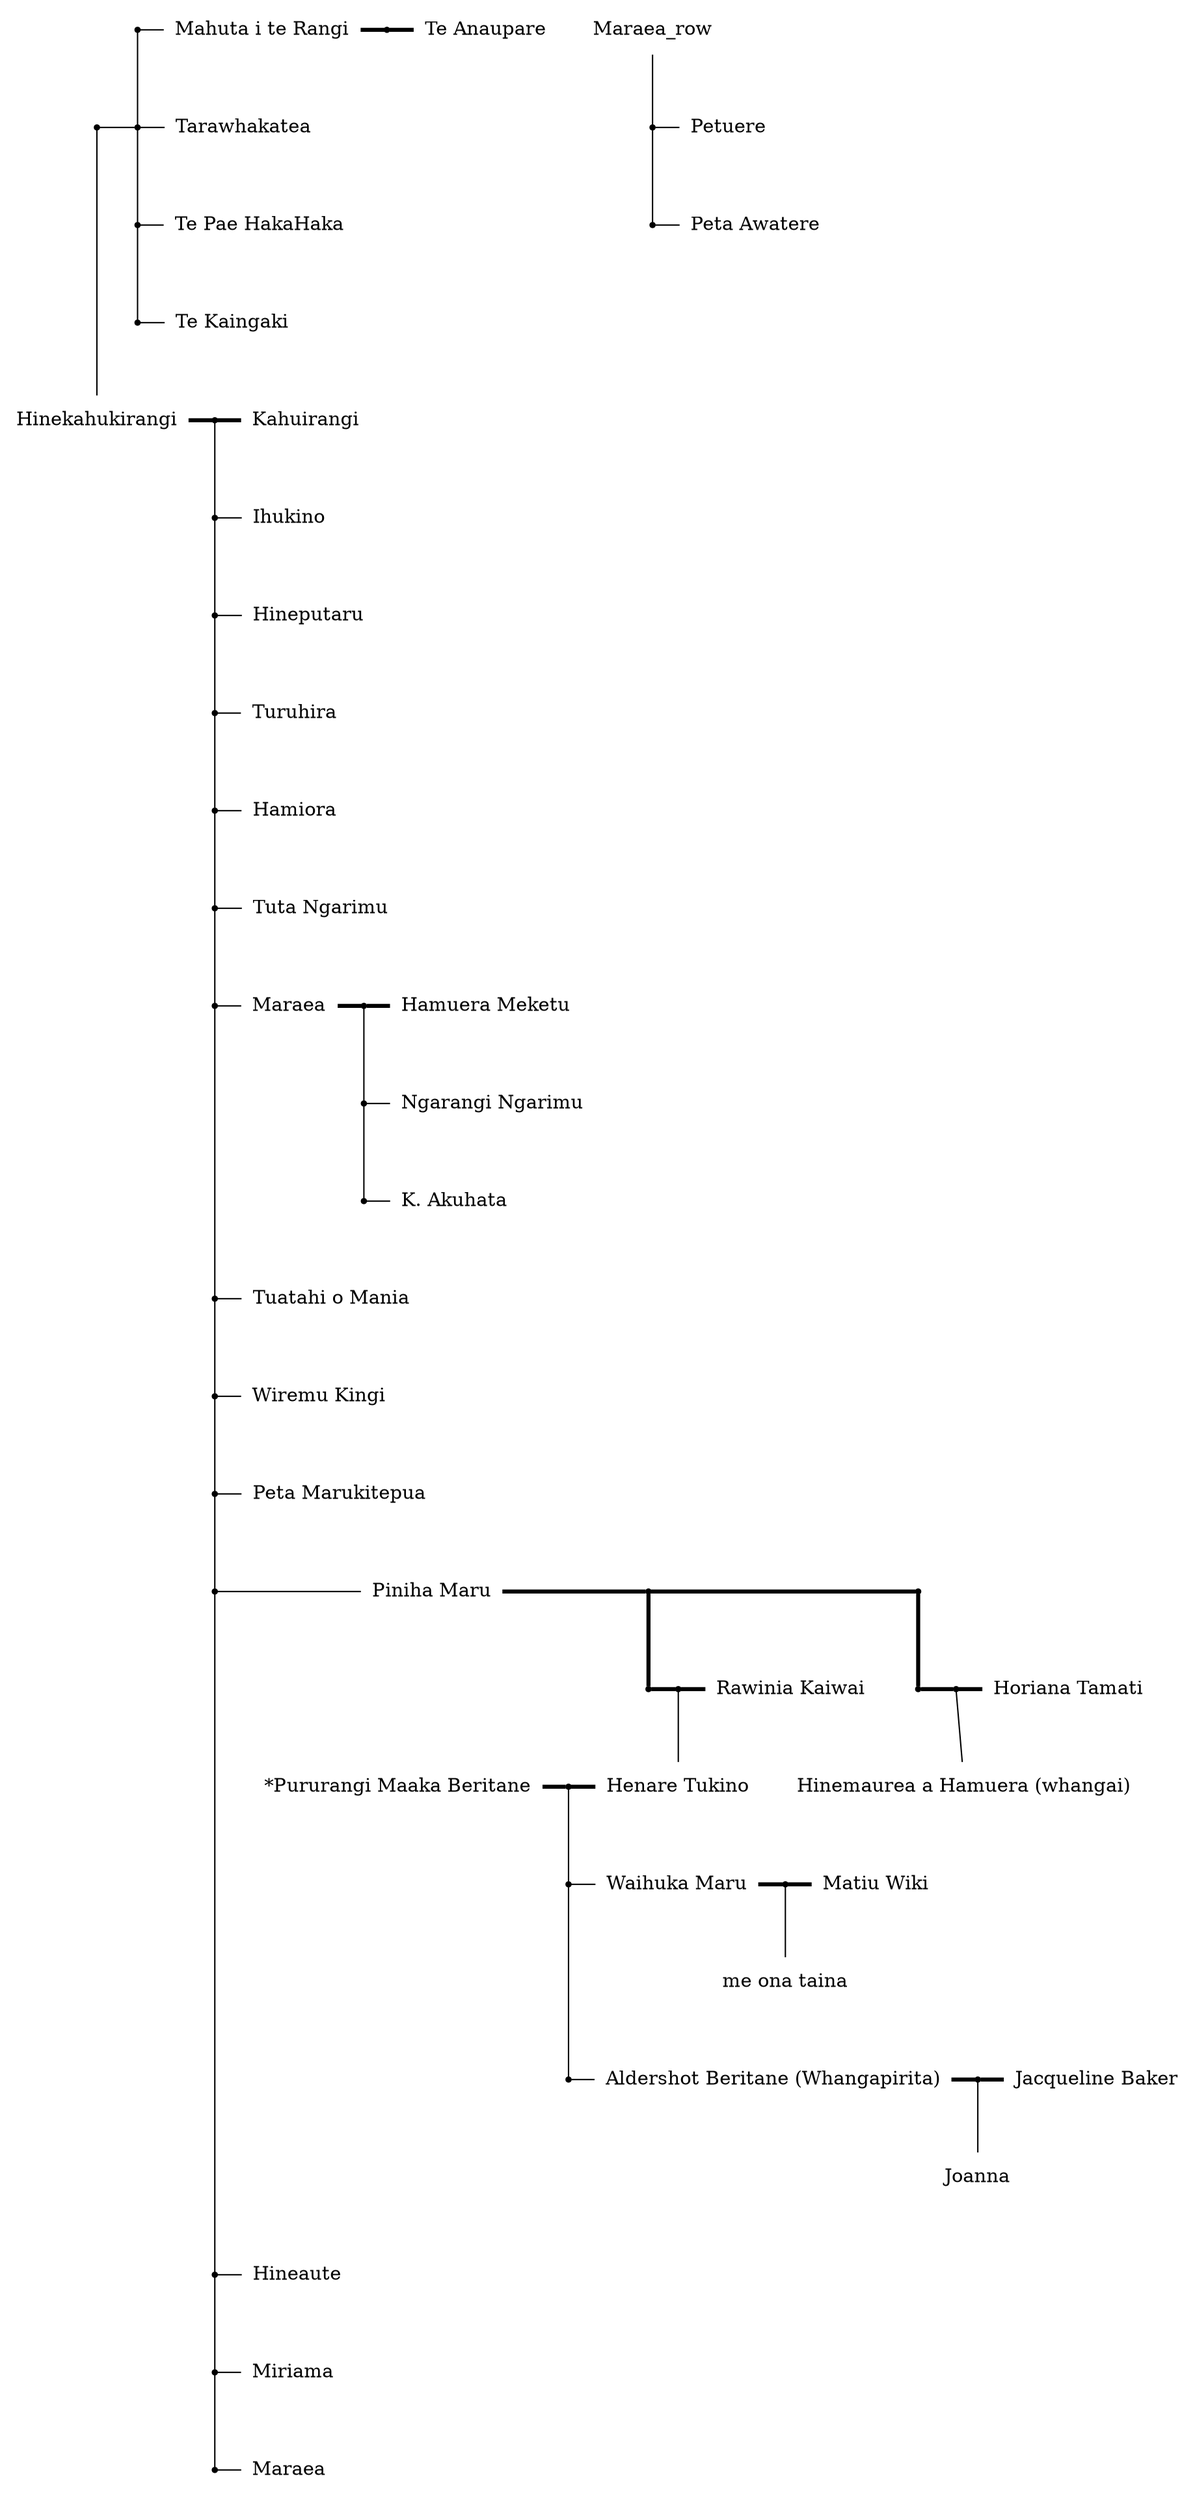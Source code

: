 graph page8a {
    node [shape=plaintext];

    MahutaiteRangi_row [shape=point, label=""];
    MahutaiteRangi [label="Mahuta i te Rangi"];
    MahutaiteRangi_row -- MahutaiteRangi;
    { rank=same; MahutaiteRangi_row; MahutaiteRangi; }

    TeAnaupare [label="Te Anaupare"];
    MahutaiteRangi_TeAnaupare [shape=point, label=""];
    MahutaiteRangi -- MahutaiteRangi_TeAnaupare -- TeAnaupare[penwidth=3];
    {rank=same; MahutaiteRangi; MahutaiteRangi_TeAnaupare; TeAnaupare;}

    Tarawhakatea_row [shape=point, label=""];
    Tarawhakatea [label="Tarawhakatea"];
    Tarawhakatea_row -- Tarawhakatea;
    { rank=same; Tarawhakatea_row; Tarawhakatea; }

    MahutaiteRangi_row -- Tarawhakatea_row;

    TePaeHakaHaka_row [shape=point, label=""];
    TePaeHakaHaka [label="Te Pae HakaHaka"];
    TePaeHakaHaka_row -- TePaeHakaHaka;
    { rank=same; TePaeHakaHaka_row; TePaeHakaHaka; }

    Tarawhakatea_row -- TePaeHakaHaka_row[weight=10];

    TeKaingaki_row [shape=point, label=""];
    TeKaingaki [label="Te Kaingaki"];
    TeKaingaki_row -- TeKaingaki;
    { rank=same; TeKaingaki_row; TeKaingaki; }

    TePaeHakaHaka_row -- TeKaingaki_row;

    Hinekahukirangi_branch [shape=point, label=""];
    {rank=same; Tarawhakatea_row; Hinekahukirangi_branch;}
    Hinekahukirangi;
    Hinekahukirangi_branch -- Hinekahukirangi[minlen=3, weight=10];
    
    Hinekahukirangi_branch -- Tarawhakatea_row;

    Hinekahukirangi_Kahuirangi [shape=point, label=""];
    Kahuirangi;
    Hinekahukirangi -- Hinekahukirangi_Kahuirangi -- Kahuirangi[penwidth=3];
    {rank=same; Hinekahukirangi; Hinekahukirangi_Kahuirangi; Kahuirangi;}

    Ihukino_row [shape=point, label=""];
    Ihukino [label="Ihukino"];
    Ihukino_row -- Ihukino;
    { rank=same; Ihukino_row; Ihukino; }

    Hinekahukirangi_Kahuirangi -- Ihukino_row;

    Hineputaru_row [shape=point, label=""];
    Hineputaru [label="Hineputaru"];
    Hineputaru_row -- Hineputaru;
    { rank=same; Hineputaru_row; Hineputaru; }

    Ihukino_row -- Hineputaru_row;

    Turuhira_row [shape=point, label=""];
    Turuhira [label="Turuhira"];
    Turuhira_row -- Turuhira;
    { rank=same; Turuhira_row; Turuhira; }

    Hineputaru_row -- Turuhira_row;

    Hamiora_row [shape=point, label=""];
    Hamiora [label="Hamiora"];
    Hamiora_row -- Hamiora;
    { rank=same; Hamiora_row; Hamiora; }

    Turuhira_row -- Hamiora_row;

    TutaNgarimu_row [shape=point, label=""];
    TutaNgarimu [label="Tuta Ngarimu"];
    TutaNgarimu_row -- TutaNgarimu;
    { rank=same; TutaNgarimu_row; TutaNgarimu; }

    Hamiora_row -- TutaNgarimu_row;

    Maraea_0_row [shape=point, label=""];
    Maraea_0 [label="Maraea"];
    Maraea_0_row -- Maraea_0;
    { rank=same; Maraea_0_row; Maraea_0; }

    TutaNgarimu_row -- Maraea_0_row;

    HamueraMeketu [label="Hamuera Meketu"];
    Maraea_HamueraMeketu [shape=point, label=""];
    Maraea_0 -- Maraea_HamueraMeketu -- HamueraMeketu[penwidth=3];
    {rank=same; Maraea_0; Maraea_HamueraMeketu; HamueraMeketu;}

    NgarangiNgarimu_row [shape=point, label=""];
    NgarangiNgarimu [label="Ngarangi Ngarimu"];
    NgarangiNgarimu_row -- NgarangiNgarimu;
    { rank=same; NgarangiNgarimu_row; NgarangiNgarimu; }

    Maraea_HamueraMeketu -- NgarangiNgarimu_row;

    KAkuhata_row [shape=point, label=""];
    KAkuhata [label="K. Akuhata"];
    KAkuhata_row -- KAkuhata;
    { rank=same; KAkuhata_row; KAkuhata; }

    NgarangiNgarimu_row -- KAkuhata_row;

    TuatahiOMania_row [shape=point, label=""];
    TuatahiOMania [label="Tuatahi o Mania"];
    TuatahiOMania_row -- TuatahiOMania;
    { rank=same; TuatahiOMania_row; TuatahiOMania; }

    Maraea_0_row -- TuatahiOMania_row[minlen=3];

    WiremuKingi_row [shape=point, label=""];
    WiremuKingi [label="Wiremu Kingi"];
    WiremuKingi_row -- WiremuKingi;
    { rank=same; WiremuKingi_row; WiremuKingi; }

    TuatahiOMania_row -- WiremuKingi_row;

    PetaMarukitepua_row [shape=point, label=""];
    PetaMarukitepua [label="Peta Marukitepua"];
    PetaMarukitepua_row -- PetaMarukitepua;
    { rank=same; PetaMarukitepua_row; PetaMarukitepua; }

    WiremuKingi_row -- PetaMarukitepua_row;

    PinihaMaru_row [shape=point, label=""];
    PinihaMaru [label="Piniha Maru"];
    PinihaMaru_row -- PinihaMaru;
    { rank=same; PinihaMaru_row; PinihaMaru; }

    PetaMarukitepua_row -- PinihaMaru_row;

    PinihaMaru_RawiniaKaiwai_marriage_branch [shape=point, label=""];
    PinihaMaru -- PinihaMaru_RawiniaKaiwai_marriage_branch[penwidth=3];
    
    PinihaMaru_HorianaTamati_marriage_branch [shape=point, label=""];
    PinihaMaru_RawiniaKaiwai_marriage_branch -- PinihaMaru_HorianaTamati_marriage_branch[penwidth=3];
    
    {rank=same; PinihaMaru; PinihaMaru_RawiniaKaiwai_marriage_branch; PinihaMaru_HorianaTamati_marriage_branch;}

    PinihaMaru_RawiniaKaiwai_marriage [shape=point, label=""];
    PinihaMaru_RawiniaKaiwai_marriage_branch -- PinihaMaru_RawiniaKaiwai_marriage[penwidth=3,weight=10];
    PinihaMaru_RawiniaKaiwai [shape=point, label=""];
    RawiniaKaiwai [label="Rawinia Kaiwai"];
    PinihaMaru_RawiniaKaiwai_marriage -- PinihaMaru_RawiniaKaiwai -- RawiniaKaiwai[penwidth=3];
    {rank=same; PinihaMaru_RawiniaKaiwai_marriage; PinihaMaru_RawiniaKaiwai; RawiniaKaiwai;}
    
    PinihaMaru_HorianaTamati_marriage [shape=point, label=""];
    PinihaMaru_HorianaTamati_marriage_branch -- PinihaMaru_HorianaTamati_marriage[penwidth=3,weight=10];
    PinihaMaru_HorianaTamati [shape=point, label=""];
    HorianaTamati [label="Horiana Tamati"];
    PinihaMaru_HorianaTamati_marriage -- PinihaMaru_HorianaTamati -- HorianaTamati[penwidth=3];
    {rank=same; PinihaMaru_HorianaTamati_marriage; PinihaMaru_HorianaTamati; HorianaTamati;}

    HenareTukino [label="Henare Tukino"];
    PinihaMaru_RawiniaKaiwai -- HenareTukino;

    PururangiMaakaBeritane [label="*Pururangi Maaka Beritane"];
    HenareTukino_PururangiMaakaBeritane [shape=point, label=""];
    PururangiMaakaBeritane -- HenareTukino_PururangiMaakaBeritane -- HenareTukino[penwidth=3];
    {rank=same; HenareTukino; HenareTukino_PururangiMaakaBeritane; PururangiMaakaBeritane;}

    HinemaureaaHamuera [label="Hinemaurea a Hamuera (whangai)"];
    PinihaMaru_HorianaTamati -- HinemaureaaHamuera;

    WaihukaMaru_row [shape=point, label=""];
    WaihukaMaru [label="Waihuka Maru"];
    WaihukaMaru_row -- WaihukaMaru;
    { rank=same; WaihukaMaru_row; WaihukaMaru; }

    HenareTukino_PururangiMaakaBeritane -- WaihukaMaru_row;

    WaihukaMaru_MatiuWiki [shape=point, label=""];
    MatiuWiki [label="Matiu Wiki"];
    WaihukaMaru -- WaihukaMaru_MatiuWiki -- MatiuWiki[penwidth=3];
    {rank=same; WaihukaMaru; WaihukaMaru_MatiuWiki; MatiuWiki;}

    meonataina [label="me ona taina"];

    WaihukaMaru_MatiuWiki -- meonataina;

    AldershotBeritane_row [shape=point, label=""];
    AldershotBeritane [label="Aldershot Beritane (Whangapirita)"];
    AldershotBeritane_row -- AldershotBeritane;
    { rank=same; AldershotBeritane_row; AldershotBeritane; }

    WaihukaMaru_row -- AldershotBeritane_row[minlen=2];

    AldershotBeritane_JacquelineBaker [shape=point, label=""];
    JacquelineBaker [label="Jacqueline Baker"];
    AldershotBeritane -- AldershotBeritane_JacquelineBaker -- JacquelineBaker[penwidth=3];
    {rank=same; AldershotBeritane; AldershotBeritane_JacquelineBaker; JacquelineBaker;}

    Joanna;

    AldershotBeritane_JacquelineBaker -- Joanna;

    Hineaute_row [shape=point, label=""];
    Hineaute [label="Hineaute"];
    Hineaute_row -- Hineaute;
    { rank=same; Hineaute_row; Hineaute; }

    PinihaMaru_row -- Hineaute_row[minlen=7, weight=10];

    Miriama_row [shape=point, label=""];
    Miriama [label="Miriama"];
    Miriama_row -- Miriama;
    { rank=same; Miriama_row; Miriama; }

    Hineaute_row -- Miriama_row;

    Maraea_1_row [shape=point, label=""];
    Maraea_1 [label="Maraea"];
    Maraea_1_row -- Maraea_1;
    { rank=same; Maraea_1_row; Maraea_1; }

    Miriama_row -- Maraea_1_row;

    Petuere_row [shape=point, label=""];
    Petuere [label="Petuere"];
    Petuere_row -- Petuere;
    { rank=same; Petuere_row; Petuere; }

    Maraea_row -- Petuere_row;

    PetaAwatere_row [shape=point, label=""];
    PetaAwatere [label="Peta Awatere"];
    PetaAwatere_row -- PetaAwatere;
    { rank=same; PetaAwatere_row; PetaAwatere; }

    Petuere_row -- PetaAwatere_row;
}
